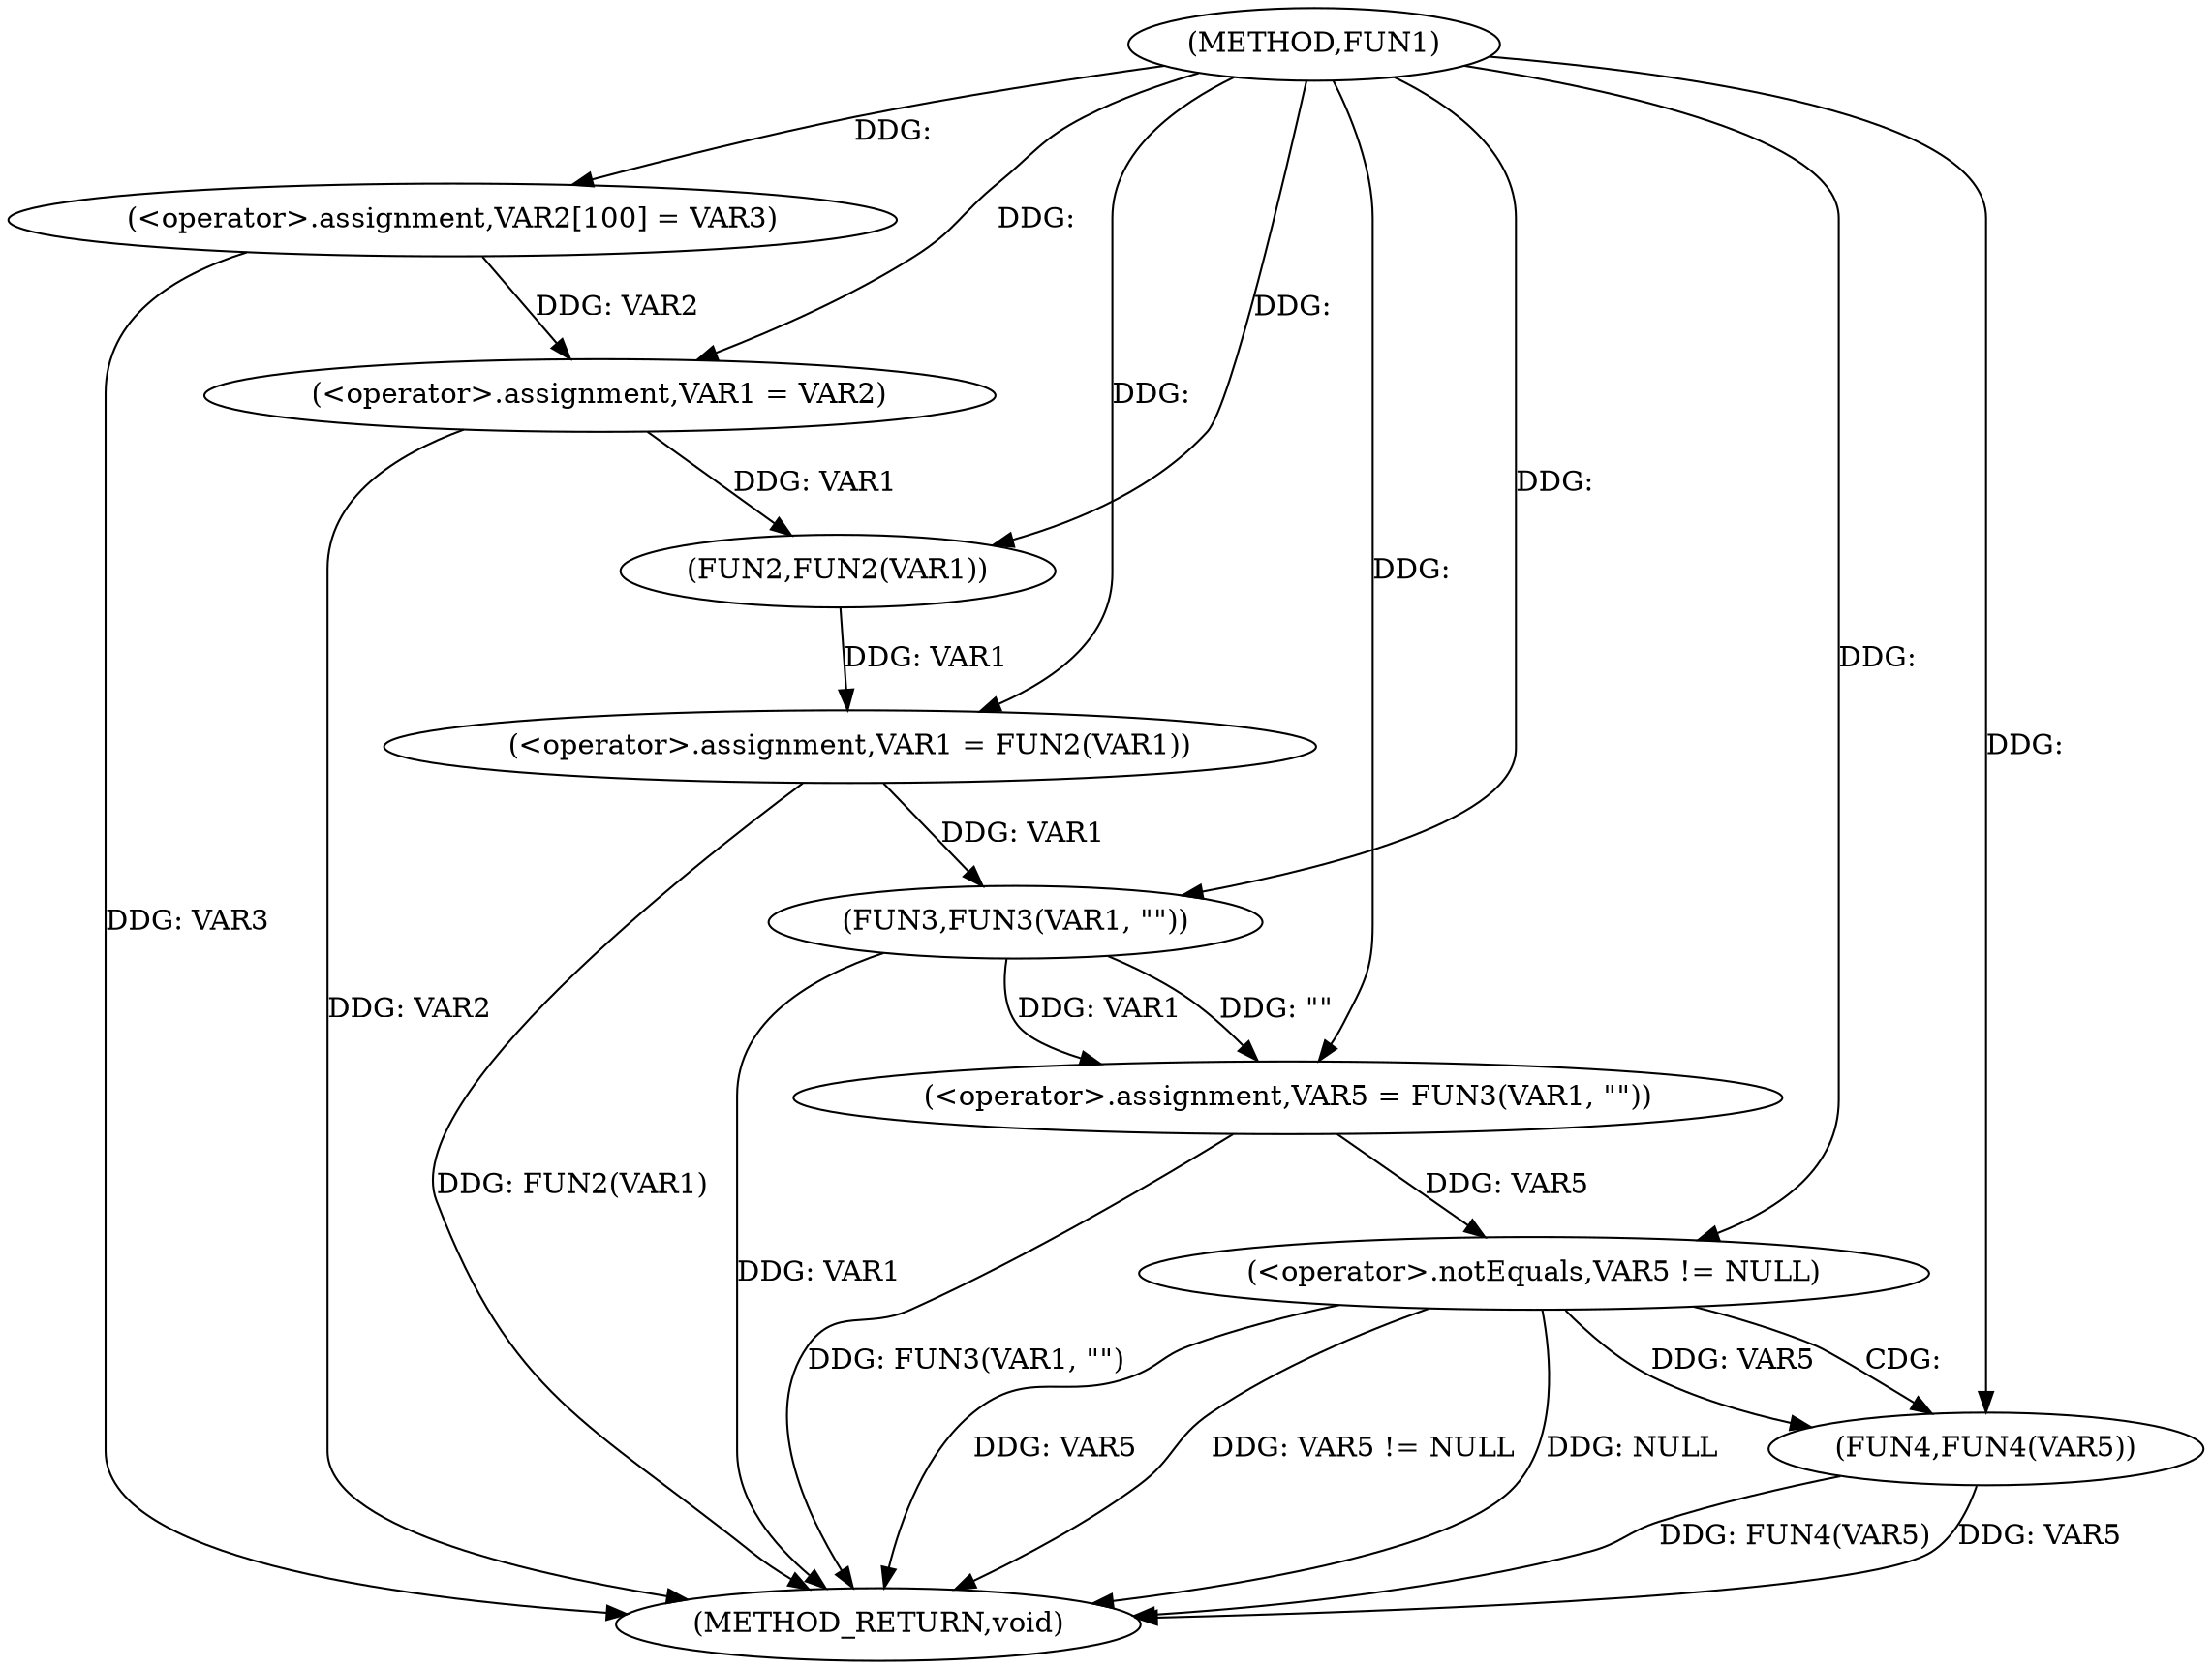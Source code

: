 digraph FUN1 {  
"1000100" [label = "(METHOD,FUN1)" ]
"1000128" [label = "(METHOD_RETURN,void)" ]
"1000104" [label = "(<operator>.assignment,VAR2[100] = VAR3)" ]
"1000107" [label = "(<operator>.assignment,VAR1 = VAR2)" ]
"1000110" [label = "(<operator>.assignment,VAR1 = FUN2(VAR1))" ]
"1000112" [label = "(FUN2,FUN2(VAR1))" ]
"1000116" [label = "(<operator>.assignment,VAR5 = FUN3(VAR1, \"\"))" ]
"1000118" [label = "(FUN3,FUN3(VAR1, \"\"))" ]
"1000122" [label = "(<operator>.notEquals,VAR5 != NULL)" ]
"1000126" [label = "(FUN4,FUN4(VAR5))" ]
  "1000126" -> "1000128"  [ label = "DDG: FUN4(VAR5)"] 
  "1000122" -> "1000128"  [ label = "DDG: VAR5"] 
  "1000126" -> "1000128"  [ label = "DDG: VAR5"] 
  "1000116" -> "1000128"  [ label = "DDG: FUN3(VAR1, \"\")"] 
  "1000110" -> "1000128"  [ label = "DDG: FUN2(VAR1)"] 
  "1000122" -> "1000128"  [ label = "DDG: VAR5 != NULL"] 
  "1000118" -> "1000128"  [ label = "DDG: VAR1"] 
  "1000122" -> "1000128"  [ label = "DDG: NULL"] 
  "1000104" -> "1000128"  [ label = "DDG: VAR3"] 
  "1000107" -> "1000128"  [ label = "DDG: VAR2"] 
  "1000100" -> "1000104"  [ label = "DDG: "] 
  "1000104" -> "1000107"  [ label = "DDG: VAR2"] 
  "1000100" -> "1000107"  [ label = "DDG: "] 
  "1000112" -> "1000110"  [ label = "DDG: VAR1"] 
  "1000100" -> "1000110"  [ label = "DDG: "] 
  "1000107" -> "1000112"  [ label = "DDG: VAR1"] 
  "1000100" -> "1000112"  [ label = "DDG: "] 
  "1000118" -> "1000116"  [ label = "DDG: VAR1"] 
  "1000118" -> "1000116"  [ label = "DDG: \"\""] 
  "1000100" -> "1000116"  [ label = "DDG: "] 
  "1000110" -> "1000118"  [ label = "DDG: VAR1"] 
  "1000100" -> "1000118"  [ label = "DDG: "] 
  "1000116" -> "1000122"  [ label = "DDG: VAR5"] 
  "1000100" -> "1000122"  [ label = "DDG: "] 
  "1000122" -> "1000126"  [ label = "DDG: VAR5"] 
  "1000100" -> "1000126"  [ label = "DDG: "] 
  "1000122" -> "1000126"  [ label = "CDG: "] 
}
